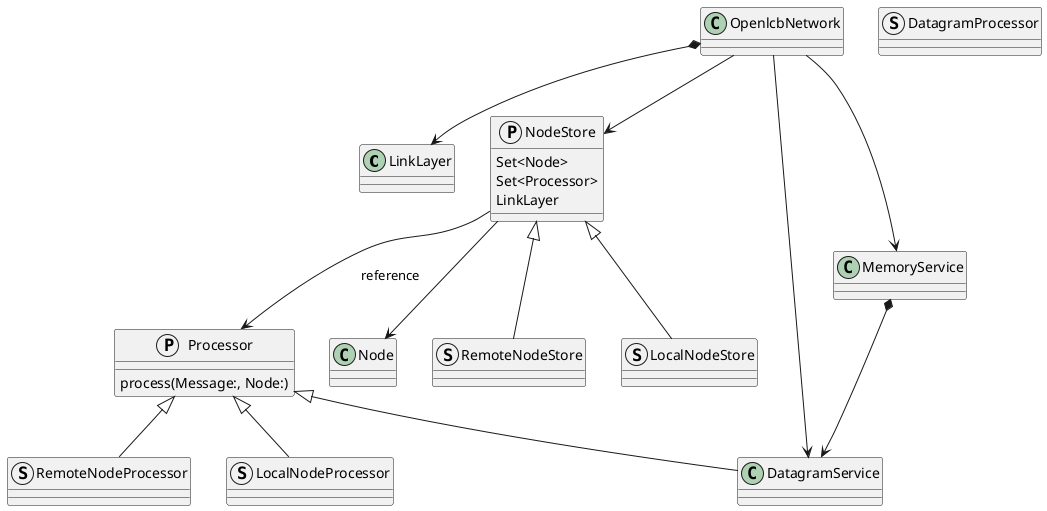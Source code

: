 @startuml

class LinkLayer

protocol Processor
Processor : process(Message:, Node:)

struct RemoteNodeProcessor
struct LocalNodeProcessor
struct DatagramProcessor
Processor <|-- RemoteNodeProcessor
Processor <|-- LocalNodeProcessor

class Node

protocol NodeStore
NodeStore : Set<Node>
NodeStore : Set<Processor>
NodeStore : LinkLayer

struct RemoteNodeStore
NodeStore <|-- RemoteNodeStore
struct LocalNodeStore
NodeStore <|-- LocalNodeStore

class DatagramService
class MemoryService

NodeStore --> Node
NodeStore --> Processor : reference

class OpenlcbNetwork
OpenlcbNetwork *--> LinkLayer
OpenlcbNetwork --> NodeStore
OpenlcbNetwork --> DatagramService
OpenlcbNetwork --> MemoryService

Processor <|-- DatagramService

MemoryService *-->  DatagramService

@enduml
